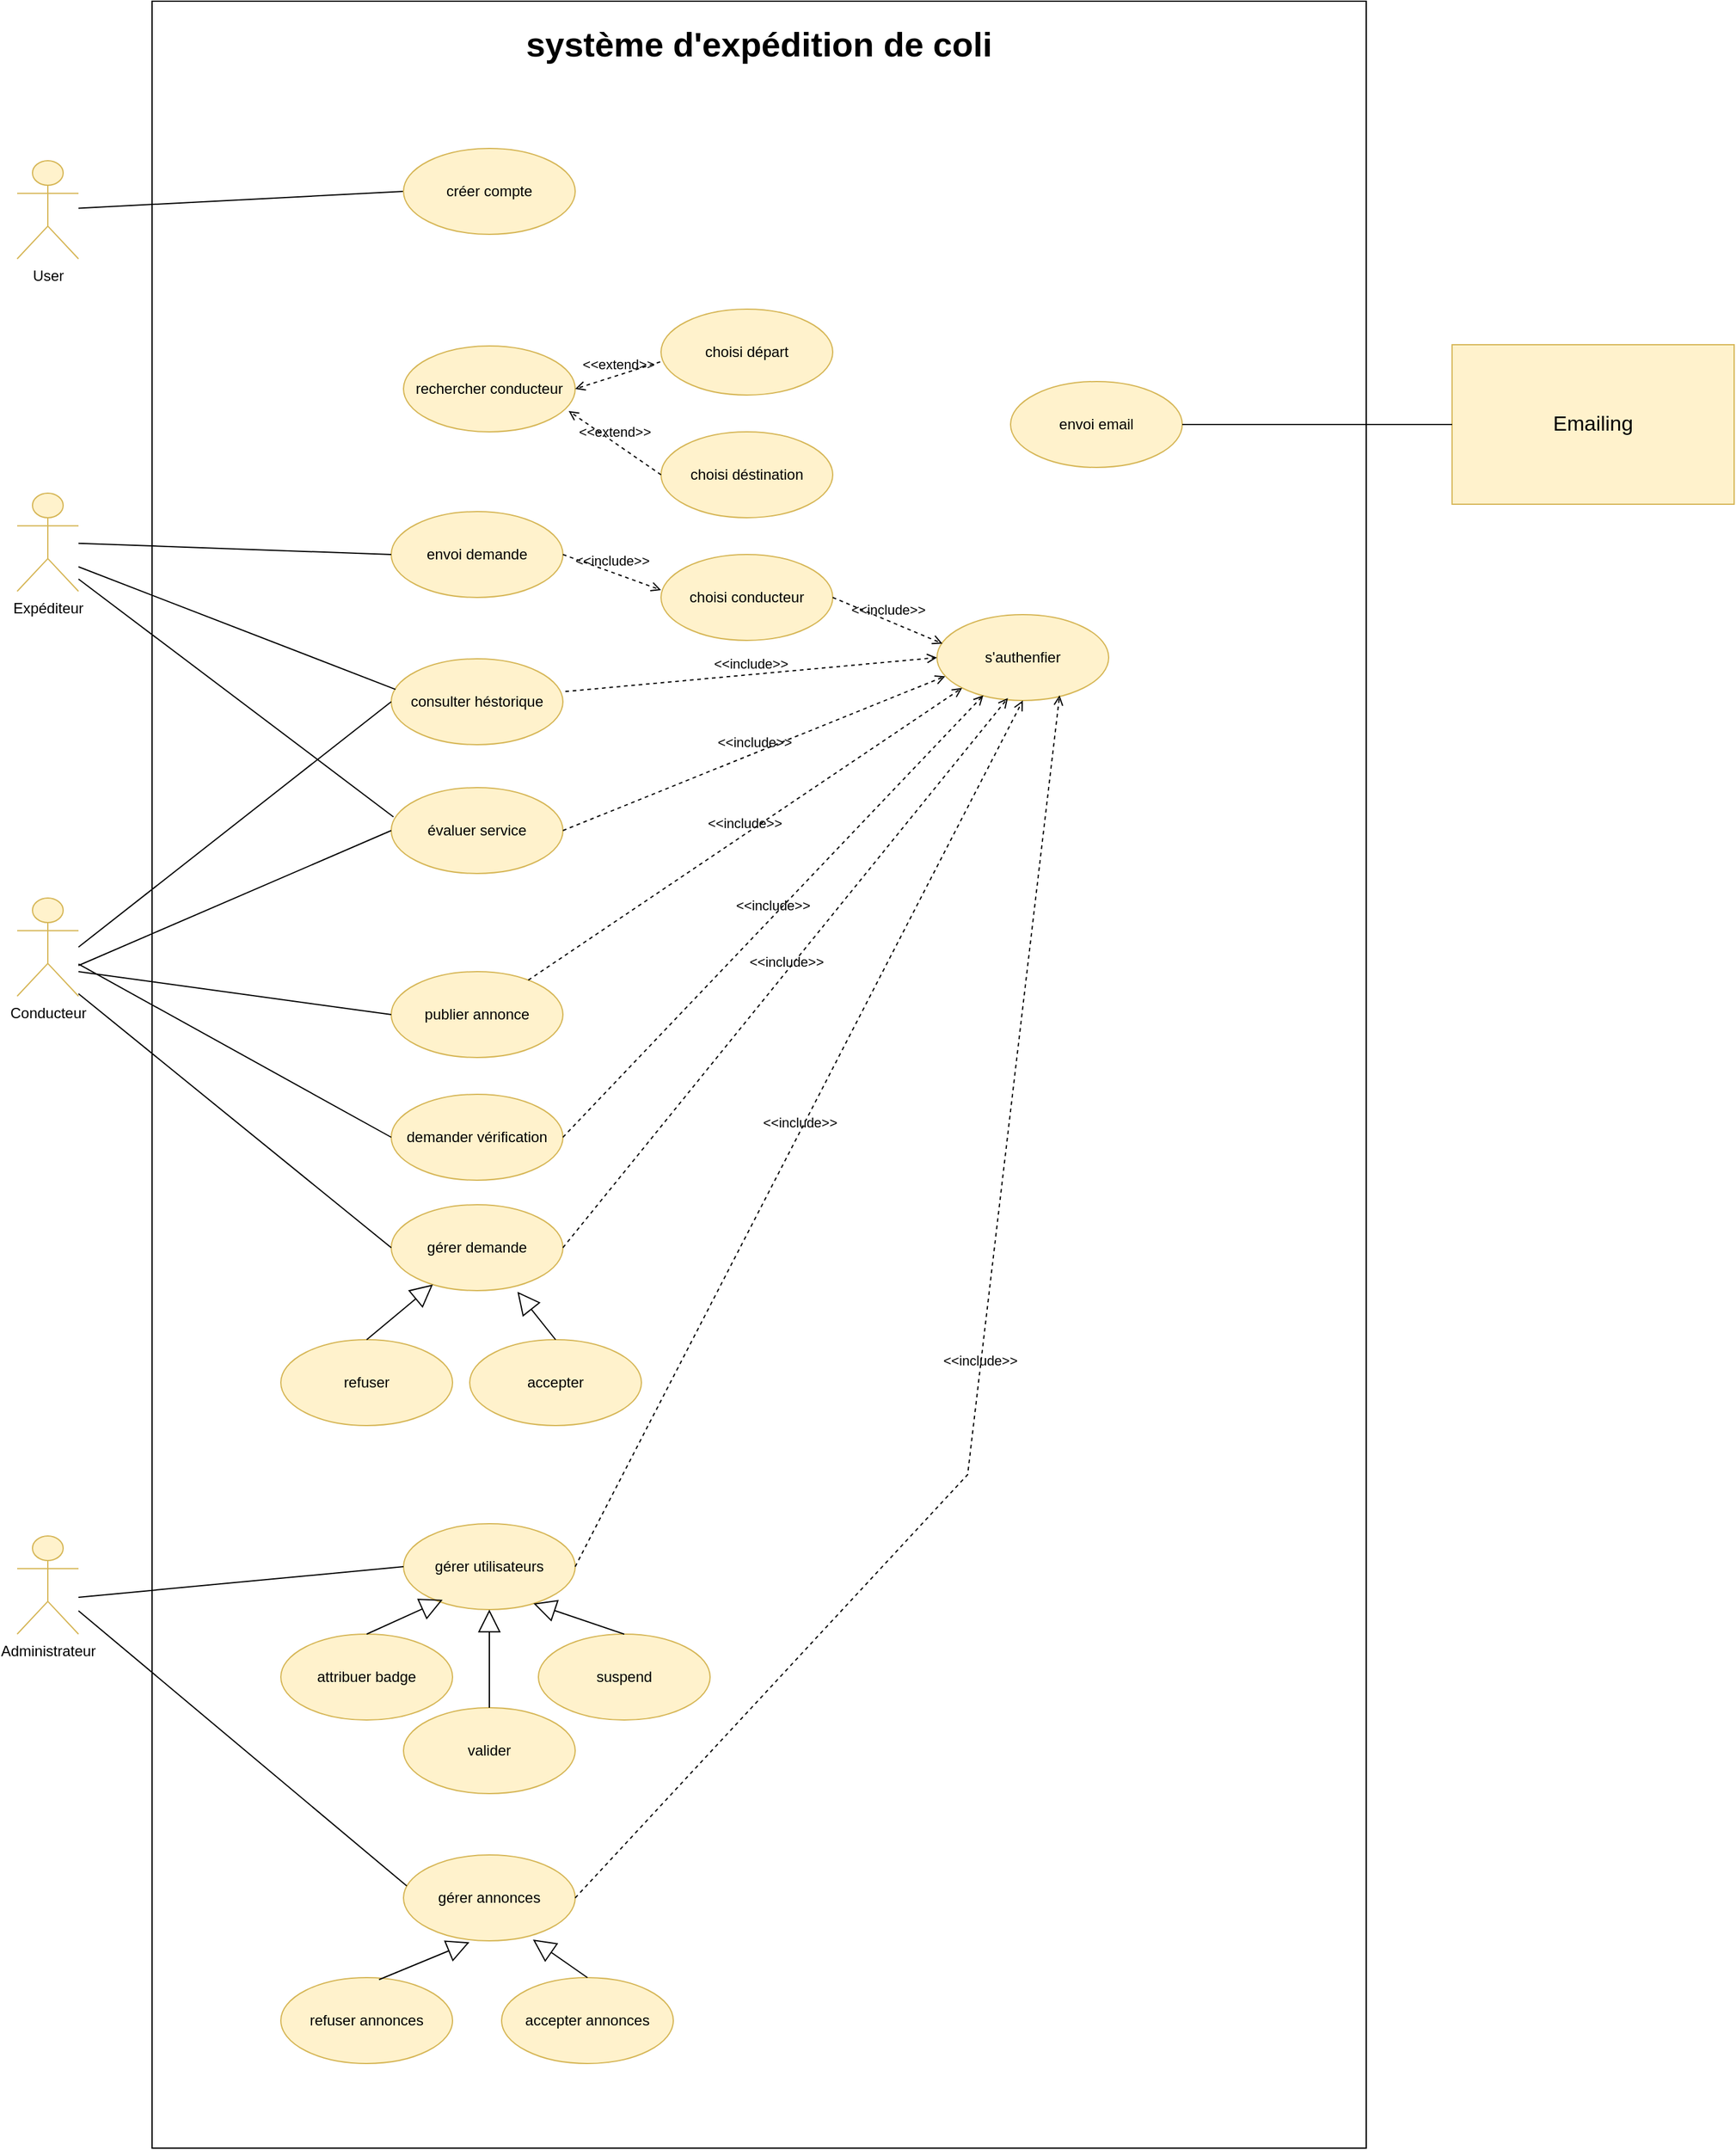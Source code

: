 <mxfile>
    <diagram name="Page-1" id="WSAhABcI5JF2Vs1vqJW0">
        <mxGraphModel dx="1240" dy="931" grid="1" gridSize="10" guides="1" tooltips="1" connect="1" arrows="1" fold="1" page="1" pageScale="1" pageWidth="827" pageHeight="1169" math="0" shadow="0">
            <root>
                <mxCell id="0"/>
                <mxCell id="1" parent="0"/>
                <mxCell id="1TnD82nlt1mtzS4LNb3S-66" value="" style="rounded=0;whiteSpace=wrap;html=1;fillColor=none;fontColor=#000000;" parent="1" vertex="1">
                    <mxGeometry x="410" y="10" width="990" height="1750" as="geometry"/>
                </mxCell>
                <mxCell id="1TnD82nlt1mtzS4LNb3S-1" value="Expéditeur" style="shape=umlActor;verticalLabelPosition=bottom;verticalAlign=top;html=1;outlineConnect=0;fillColor=#fff2cc;strokeColor=#d6b656;fontColor=#000000;" parent="1" vertex="1">
                    <mxGeometry x="300" y="411" width="50" height="80" as="geometry"/>
                </mxCell>
                <mxCell id="1TnD82nlt1mtzS4LNb3S-2" value="rechercher conducteur" style="ellipse;whiteSpace=wrap;html=1;fillColor=#fff2cc;strokeColor=#d6b656;fontColor=#000000;" parent="1" vertex="1">
                    <mxGeometry x="615" y="291" width="140" height="70" as="geometry"/>
                </mxCell>
                <mxCell id="1TnD82nlt1mtzS4LNb3S-3" value="envoi demande" style="ellipse;whiteSpace=wrap;html=1;fillColor=#fff2cc;strokeColor=#d6b656;fontColor=#000000;" parent="1" vertex="1">
                    <mxGeometry x="605" y="426" width="140" height="70" as="geometry"/>
                </mxCell>
                <mxCell id="1TnD82nlt1mtzS4LNb3S-5" value="choisi départ" style="ellipse;whiteSpace=wrap;html=1;fillColor=#fff2cc;strokeColor=#d6b656;fontColor=#000000;" parent="1" vertex="1">
                    <mxGeometry x="825" y="261" width="140" height="70" as="geometry"/>
                </mxCell>
                <mxCell id="1TnD82nlt1mtzS4LNb3S-6" value="choisi déstination" style="ellipse;whiteSpace=wrap;html=1;fillColor=#fff2cc;strokeColor=#d6b656;fontColor=#000000;" parent="1" vertex="1">
                    <mxGeometry x="825" y="361" width="140" height="70" as="geometry"/>
                </mxCell>
                <mxCell id="1TnD82nlt1mtzS4LNb3S-7" value="choisi conducteur" style="ellipse;whiteSpace=wrap;html=1;fillColor=#fff2cc;strokeColor=#d6b656;fontColor=#000000;" parent="1" vertex="1">
                    <mxGeometry x="825" y="461" width="140" height="70" as="geometry"/>
                </mxCell>
                <mxCell id="1TnD82nlt1mtzS4LNb3S-8" value="évaluer service" style="ellipse;whiteSpace=wrap;html=1;fillColor=#fff2cc;strokeColor=#d6b656;fontColor=#000000;" parent="1" vertex="1">
                    <mxGeometry x="605" y="651" width="140" height="70" as="geometry"/>
                </mxCell>
                <mxCell id="1TnD82nlt1mtzS4LNb3S-9" value="consulter héstorique" style="ellipse;whiteSpace=wrap;html=1;fillColor=#fff2cc;strokeColor=#d6b656;fontColor=#000000;" parent="1" vertex="1">
                    <mxGeometry x="605" y="546" width="140" height="70" as="geometry"/>
                </mxCell>
                <mxCell id="1TnD82nlt1mtzS4LNb3S-10" value="&amp;lt;&amp;lt;include&amp;gt;&amp;gt;" style="html=1;verticalAlign=bottom;labelBackgroundColor=none;endArrow=open;endFill=0;dashed=1;rounded=0;entryX=0;entryY=0.414;entryDx=0;entryDy=0;entryPerimeter=0;exitX=1;exitY=0.5;exitDx=0;exitDy=0;fontColor=#000000;" parent="1" source="1TnD82nlt1mtzS4LNb3S-3" target="1TnD82nlt1mtzS4LNb3S-7" edge="1">
                    <mxGeometry width="160" relative="1" as="geometry">
                        <mxPoint x="625" y="481" as="sourcePoint"/>
                        <mxPoint x="785" y="481" as="targetPoint"/>
                    </mxGeometry>
                </mxCell>
                <mxCell id="1TnD82nlt1mtzS4LNb3S-11" value="&amp;lt;&amp;lt;extend&amp;gt;&amp;gt;" style="html=1;verticalAlign=bottom;labelBackgroundColor=none;endArrow=open;endFill=0;dashed=1;rounded=0;entryX=1;entryY=0.5;entryDx=0;entryDy=0;exitX=-0.005;exitY=0.614;exitDx=0;exitDy=0;exitPerimeter=0;fontColor=#000000;" parent="1" source="1TnD82nlt1mtzS4LNb3S-5" target="1TnD82nlt1mtzS4LNb3S-2" edge="1">
                    <mxGeometry width="160" relative="1" as="geometry">
                        <mxPoint x="625" y="521" as="sourcePoint"/>
                        <mxPoint x="785" y="521" as="targetPoint"/>
                    </mxGeometry>
                </mxCell>
                <mxCell id="1TnD82nlt1mtzS4LNb3S-17" value="&amp;lt;&amp;lt;extend&amp;gt;&amp;gt;" style="html=1;verticalAlign=bottom;labelBackgroundColor=none;endArrow=open;endFill=0;dashed=1;rounded=0;entryX=0.962;entryY=0.757;entryDx=0;entryDy=0;exitX=0;exitY=0.5;exitDx=0;exitDy=0;entryPerimeter=0;fontColor=#000000;" parent="1" source="1TnD82nlt1mtzS4LNb3S-6" target="1TnD82nlt1mtzS4LNb3S-2" edge="1">
                    <mxGeometry width="160" relative="1" as="geometry">
                        <mxPoint x="824" y="314" as="sourcePoint"/>
                        <mxPoint x="765" y="336" as="targetPoint"/>
                    </mxGeometry>
                </mxCell>
                <mxCell id="1TnD82nlt1mtzS4LNb3S-18" value="s'authenfier" style="ellipse;whiteSpace=wrap;html=1;fillColor=#fff2cc;strokeColor=#d6b656;fontColor=#000000;" parent="1" vertex="1">
                    <mxGeometry x="1050" y="510" width="140" height="70" as="geometry"/>
                </mxCell>
                <mxCell id="1TnD82nlt1mtzS4LNb3S-19" value="&amp;lt;&amp;lt;include&amp;gt;&amp;gt;" style="html=1;verticalAlign=bottom;labelBackgroundColor=none;endArrow=open;endFill=0;dashed=1;rounded=0;exitX=1.014;exitY=0.381;exitDx=0;exitDy=0;exitPerimeter=0;entryX=0;entryY=0.5;entryDx=0;entryDy=0;fontColor=#000000;" parent="1" source="1TnD82nlt1mtzS4LNb3S-9" target="1TnD82nlt1mtzS4LNb3S-18" edge="1">
                    <mxGeometry width="160" relative="1" as="geometry">
                        <mxPoint x="755" y="471" as="sourcePoint"/>
                        <mxPoint x="1045.729" y="551.038" as="targetPoint"/>
                    </mxGeometry>
                </mxCell>
                <mxCell id="1TnD82nlt1mtzS4LNb3S-20" value="&amp;lt;&amp;lt;include&amp;gt;&amp;gt;" style="html=1;verticalAlign=bottom;labelBackgroundColor=none;endArrow=open;endFill=0;dashed=1;rounded=0;exitX=1;exitY=0.5;exitDx=0;exitDy=0;entryX=0.048;entryY=0.717;entryDx=0;entryDy=0;entryPerimeter=0;fontColor=#000000;" parent="1" source="1TnD82nlt1mtzS4LNb3S-8" target="1TnD82nlt1mtzS4LNb3S-18" edge="1">
                    <mxGeometry width="160" relative="1" as="geometry">
                        <mxPoint x="777" y="583" as="sourcePoint"/>
                        <mxPoint x="1054.8" y="566.44" as="targetPoint"/>
                    </mxGeometry>
                </mxCell>
                <mxCell id="1TnD82nlt1mtzS4LNb3S-21" value="&amp;lt;&amp;lt;include&amp;gt;&amp;gt;" style="html=1;verticalAlign=bottom;labelBackgroundColor=none;endArrow=open;endFill=0;dashed=1;rounded=0;exitX=1;exitY=0.5;exitDx=0;exitDy=0;entryX=0.032;entryY=0.337;entryDx=0;entryDy=0;entryPerimeter=0;fontColor=#000000;" parent="1" source="1TnD82nlt1mtzS4LNb3S-7" target="1TnD82nlt1mtzS4LNb3S-18" edge="1">
                    <mxGeometry width="160" relative="1" as="geometry">
                        <mxPoint x="777" y="583" as="sourcePoint"/>
                        <mxPoint x="1070" y="533" as="targetPoint"/>
                    </mxGeometry>
                </mxCell>
                <mxCell id="1TnD82nlt1mtzS4LNb3S-23" value="Conducteur" style="shape=umlActor;verticalLabelPosition=bottom;verticalAlign=top;html=1;outlineConnect=0;fillColor=#fff2cc;strokeColor=#d6b656;fontColor=#000000;" parent="1" vertex="1">
                    <mxGeometry x="300" y="741" width="50" height="80" as="geometry"/>
                </mxCell>
                <mxCell id="1TnD82nlt1mtzS4LNb3S-25" value="publier annonce" style="ellipse;whiteSpace=wrap;html=1;fillColor=#fff2cc;strokeColor=#d6b656;fontColor=#000000;" parent="1" vertex="1">
                    <mxGeometry x="605" y="801" width="140" height="70" as="geometry"/>
                </mxCell>
                <mxCell id="1TnD82nlt1mtzS4LNb3S-28" value="gérer demande" style="ellipse;whiteSpace=wrap;html=1;fillColor=#fff2cc;strokeColor=#d6b656;fontColor=#000000;" parent="1" vertex="1">
                    <mxGeometry x="605" y="991" width="140" height="70" as="geometry"/>
                </mxCell>
                <mxCell id="1TnD82nlt1mtzS4LNb3S-29" value="accepter" style="ellipse;whiteSpace=wrap;html=1;fillColor=#fff2cc;strokeColor=#d6b656;fontColor=#000000;" parent="1" vertex="1">
                    <mxGeometry x="669" y="1101" width="140" height="70" as="geometry"/>
                </mxCell>
                <mxCell id="1TnD82nlt1mtzS4LNb3S-30" value="refuser" style="ellipse;whiteSpace=wrap;html=1;fillColor=#fff2cc;strokeColor=#d6b656;fontColor=#000000;" parent="1" vertex="1">
                    <mxGeometry x="515" y="1101" width="140" height="70" as="geometry"/>
                </mxCell>
                <mxCell id="1TnD82nlt1mtzS4LNb3S-31" value="" style="endArrow=block;endSize=16;endFill=0;html=1;rounded=0;entryX=0.735;entryY=1.014;entryDx=0;entryDy=0;exitX=0.5;exitY=0;exitDx=0;exitDy=0;entryPerimeter=0;fontColor=#000000;" parent="1" source="1TnD82nlt1mtzS4LNb3S-29" target="1TnD82nlt1mtzS4LNb3S-28" edge="1">
                    <mxGeometry width="160" relative="1" as="geometry">
                        <mxPoint x="545" y="1161" as="sourcePoint"/>
                        <mxPoint x="705" y="1161" as="targetPoint"/>
                    </mxGeometry>
                </mxCell>
                <mxCell id="1TnD82nlt1mtzS4LNb3S-32" value="" style="endArrow=block;endSize=16;endFill=0;html=1;rounded=0;exitX=0.5;exitY=0;exitDx=0;exitDy=0;fontColor=#000000;" parent="1" source="1TnD82nlt1mtzS4LNb3S-30" target="1TnD82nlt1mtzS4LNb3S-28" edge="1">
                    <mxGeometry width="160" relative="1" as="geometry">
                        <mxPoint x="845" y="1056" as="sourcePoint"/>
                        <mxPoint x="776" y="1048" as="targetPoint"/>
                    </mxGeometry>
                </mxCell>
                <mxCell id="1TnD82nlt1mtzS4LNb3S-33" value="&amp;lt;&amp;lt;include&amp;gt;&amp;gt;" style="html=1;verticalAlign=bottom;labelBackgroundColor=none;endArrow=open;endFill=0;dashed=1;rounded=0;entryX=0;entryY=1;entryDx=0;entryDy=0;fontColor=#000000;" parent="1" source="1TnD82nlt1mtzS4LNb3S-25" target="1TnD82nlt1mtzS4LNb3S-18" edge="1">
                    <mxGeometry width="160" relative="1" as="geometry">
                        <mxPoint x="755" y="866" as="sourcePoint"/>
                        <mxPoint x="1081.4" y="579.81" as="targetPoint"/>
                    </mxGeometry>
                </mxCell>
                <mxCell id="1TnD82nlt1mtzS4LNb3S-34" value="demander vérification" style="ellipse;whiteSpace=wrap;html=1;fillColor=#fff2cc;strokeColor=#d6b656;fontColor=#000000;" parent="1" vertex="1">
                    <mxGeometry x="605" y="901" width="140" height="70" as="geometry"/>
                </mxCell>
                <mxCell id="1TnD82nlt1mtzS4LNb3S-35" value="" style="endArrow=none;html=1;rounded=0;entryX=0;entryY=0.5;entryDx=0;entryDy=0;fontColor=#000000;" parent="1" target="1TnD82nlt1mtzS4LNb3S-25" edge="1">
                    <mxGeometry width="50" height="50" relative="1" as="geometry">
                        <mxPoint x="350" y="801" as="sourcePoint"/>
                        <mxPoint x="710" y="891" as="targetPoint"/>
                    </mxGeometry>
                </mxCell>
                <mxCell id="1TnD82nlt1mtzS4LNb3S-36" value="" style="endArrow=none;html=1;rounded=0;entryX=0;entryY=0.5;entryDx=0;entryDy=0;fontColor=#000000;" parent="1" target="1TnD82nlt1mtzS4LNb3S-8" edge="1">
                    <mxGeometry width="50" height="50" relative="1" as="geometry">
                        <mxPoint x="350" y="796" as="sourcePoint"/>
                        <mxPoint x="510" y="846" as="targetPoint"/>
                    </mxGeometry>
                </mxCell>
                <mxCell id="1TnD82nlt1mtzS4LNb3S-37" value="" style="endArrow=none;html=1;rounded=0;entryX=0;entryY=0.5;entryDx=0;entryDy=0;fontColor=#000000;" parent="1" target="1TnD82nlt1mtzS4LNb3S-9" edge="1">
                    <mxGeometry width="50" height="50" relative="1" as="geometry">
                        <mxPoint x="350" y="781" as="sourcePoint"/>
                        <mxPoint x="510" y="711" as="targetPoint"/>
                    </mxGeometry>
                </mxCell>
                <mxCell id="1TnD82nlt1mtzS4LNb3S-38" value="" style="endArrow=none;html=1;rounded=0;entryX=0;entryY=0.5;entryDx=0;entryDy=0;fontColor=#000000;" parent="1" source="1TnD82nlt1mtzS4LNb3S-23" target="1TnD82nlt1mtzS4LNb3S-34" edge="1">
                    <mxGeometry width="50" height="50" relative="1" as="geometry">
                        <mxPoint x="350" y="821" as="sourcePoint"/>
                        <mxPoint x="510" y="711" as="targetPoint"/>
                    </mxGeometry>
                </mxCell>
                <mxCell id="1TnD82nlt1mtzS4LNb3S-39" value="" style="endArrow=none;html=1;rounded=0;entryX=0;entryY=0.5;entryDx=0;entryDy=0;fontColor=#000000;" parent="1" target="1TnD82nlt1mtzS4LNb3S-28" edge="1">
                    <mxGeometry width="50" height="50" relative="1" as="geometry">
                        <mxPoint x="350" y="819" as="sourcePoint"/>
                        <mxPoint x="510" y="946" as="targetPoint"/>
                    </mxGeometry>
                </mxCell>
                <mxCell id="1TnD82nlt1mtzS4LNb3S-40" value="" style="endArrow=none;html=1;rounded=0;entryX=0;entryY=0.5;entryDx=0;entryDy=0;fontColor=#000000;" parent="1" source="1TnD82nlt1mtzS4LNb3S-1" target="1TnD82nlt1mtzS4LNb3S-3" edge="1">
                    <mxGeometry width="50" height="50" relative="1" as="geometry">
                        <mxPoint x="360" y="791" as="sourcePoint"/>
                        <mxPoint x="510" y="591" as="targetPoint"/>
                    </mxGeometry>
                </mxCell>
                <mxCell id="1TnD82nlt1mtzS4LNb3S-41" value="" style="endArrow=none;html=1;rounded=0;entryX=0.025;entryY=0.356;entryDx=0;entryDy=0;entryPerimeter=0;fontColor=#000000;" parent="1" target="1TnD82nlt1mtzS4LNb3S-9" edge="1">
                    <mxGeometry width="50" height="50" relative="1" as="geometry">
                        <mxPoint x="350" y="471" as="sourcePoint"/>
                        <mxPoint x="510" y="471" as="targetPoint"/>
                    </mxGeometry>
                </mxCell>
                <mxCell id="1TnD82nlt1mtzS4LNb3S-42" value="" style="endArrow=none;html=1;rounded=0;entryX=0.013;entryY=0.341;entryDx=0;entryDy=0;entryPerimeter=0;fontColor=#000000;" parent="1" target="1TnD82nlt1mtzS4LNb3S-8" edge="1">
                    <mxGeometry width="50" height="50" relative="1" as="geometry">
                        <mxPoint x="350" y="481" as="sourcePoint"/>
                        <mxPoint x="510" y="581" as="targetPoint"/>
                    </mxGeometry>
                </mxCell>
                <mxCell id="1TnD82nlt1mtzS4LNb3S-43" value="" style="endArrow=none;html=1;rounded=0;entryX=0;entryY=0.5;entryDx=0;entryDy=0;fontColor=#000000;" parent="1" source="1TnD82nlt1mtzS4LNb3S-69" target="1TnD82nlt1mtzS4LNb3S-70" edge="1">
                    <mxGeometry width="50" height="50" relative="1" as="geometry">
                        <mxPoint x="360" y="440" as="sourcePoint"/>
                        <mxPoint x="510" y="440" as="targetPoint"/>
                    </mxGeometry>
                </mxCell>
                <mxCell id="1TnD82nlt1mtzS4LNb3S-44" value="&amp;lt;&amp;lt;include&amp;gt;&amp;gt;" style="html=1;verticalAlign=bottom;labelBackgroundColor=none;endArrow=open;endFill=0;dashed=1;rounded=0;entryX=0.27;entryY=0.94;entryDx=0;entryDy=0;entryPerimeter=0;exitX=1;exitY=0.5;exitDx=0;exitDy=0;fontColor=#000000;" parent="1" source="1TnD82nlt1mtzS4LNb3S-34" target="1TnD82nlt1mtzS4LNb3S-18" edge="1">
                    <mxGeometry width="160" relative="1" as="geometry">
                        <mxPoint x="729" y="819" as="sourcePoint"/>
                        <mxPoint x="1105.06" y="581" as="targetPoint"/>
                    </mxGeometry>
                </mxCell>
                <mxCell id="1TnD82nlt1mtzS4LNb3S-45" value="&amp;lt;&amp;lt;include&amp;gt;&amp;gt;" style="html=1;verticalAlign=bottom;labelBackgroundColor=none;endArrow=open;endFill=0;dashed=1;rounded=0;entryX=0.413;entryY=0.971;entryDx=0;entryDy=0;entryPerimeter=0;exitX=1;exitY=0.5;exitDx=0;exitDy=0;fontColor=#000000;" parent="1" source="1TnD82nlt1mtzS4LNb3S-28" target="1TnD82nlt1mtzS4LNb3S-18" edge="1">
                    <mxGeometry width="160" relative="1" as="geometry">
                        <mxPoint x="755" y="946" as="sourcePoint"/>
                        <mxPoint x="1128.02" y="579.81" as="targetPoint"/>
                    </mxGeometry>
                </mxCell>
                <mxCell id="1TnD82nlt1mtzS4LNb3S-46" value="Administrateur" style="shape=umlActor;verticalLabelPosition=bottom;verticalAlign=top;html=1;outlineConnect=0;fillColor=#fff2cc;strokeColor=#d6b656;fontColor=#000000;" parent="1" vertex="1">
                    <mxGeometry x="300" y="1261" width="50" height="80" as="geometry"/>
                </mxCell>
                <mxCell id="1TnD82nlt1mtzS4LNb3S-47" value="gérer utilisateurs" style="ellipse;whiteSpace=wrap;html=1;fillColor=#fff2cc;strokeColor=#d6b656;fontColor=#000000;" parent="1" vertex="1">
                    <mxGeometry x="615" y="1251" width="140" height="70" as="geometry"/>
                </mxCell>
                <mxCell id="1TnD82nlt1mtzS4LNb3S-48" value="valider" style="ellipse;whiteSpace=wrap;html=1;fillColor=#fff2cc;strokeColor=#d6b656;fontColor=#000000;" parent="1" vertex="1">
                    <mxGeometry x="615" y="1401" width="140" height="70" as="geometry"/>
                </mxCell>
                <mxCell id="1TnD82nlt1mtzS4LNb3S-49" value="attribuer badge" style="ellipse;whiteSpace=wrap;html=1;fillColor=#fff2cc;strokeColor=#d6b656;fontColor=#000000;" parent="1" vertex="1">
                    <mxGeometry x="515" y="1341" width="140" height="70" as="geometry"/>
                </mxCell>
                <mxCell id="1TnD82nlt1mtzS4LNb3S-50" value="suspend" style="ellipse;whiteSpace=wrap;html=1;fillColor=#fff2cc;strokeColor=#d6b656;fontColor=#000000;" parent="1" vertex="1">
                    <mxGeometry x="725" y="1341" width="140" height="70" as="geometry"/>
                </mxCell>
                <mxCell id="1TnD82nlt1mtzS4LNb3S-52" value="" style="endArrow=block;endSize=16;endFill=0;html=1;rounded=0;entryX=0.757;entryY=0.928;entryDx=0;entryDy=0;exitX=0.5;exitY=0;exitDx=0;exitDy=0;entryPerimeter=0;fontColor=#000000;" parent="1" source="1TnD82nlt1mtzS4LNb3S-50" target="1TnD82nlt1mtzS4LNb3S-47" edge="1">
                    <mxGeometry width="160" relative="1" as="geometry">
                        <mxPoint x="749" y="1111" as="sourcePoint"/>
                        <mxPoint x="718" y="1072" as="targetPoint"/>
                    </mxGeometry>
                </mxCell>
                <mxCell id="1TnD82nlt1mtzS4LNb3S-53" value="" style="endArrow=block;endSize=16;endFill=0;html=1;rounded=0;entryX=0.228;entryY=0.885;entryDx=0;entryDy=0;exitX=0.5;exitY=0;exitDx=0;exitDy=0;entryPerimeter=0;fontColor=#000000;" parent="1" source="1TnD82nlt1mtzS4LNb3S-49" target="1TnD82nlt1mtzS4LNb3S-47" edge="1">
                    <mxGeometry width="160" relative="1" as="geometry">
                        <mxPoint x="805" y="1371" as="sourcePoint"/>
                        <mxPoint x="706" y="1330" as="targetPoint"/>
                    </mxGeometry>
                </mxCell>
                <mxCell id="1TnD82nlt1mtzS4LNb3S-54" value="" style="endArrow=block;endSize=16;endFill=0;html=1;rounded=0;entryX=0.5;entryY=1;entryDx=0;entryDy=0;exitX=0.5;exitY=0;exitDx=0;exitDy=0;fontColor=#000000;" parent="1" source="1TnD82nlt1mtzS4LNb3S-48" target="1TnD82nlt1mtzS4LNb3S-47" edge="1">
                    <mxGeometry width="160" relative="1" as="geometry">
                        <mxPoint x="595" y="1371" as="sourcePoint"/>
                        <mxPoint x="679" y="1333" as="targetPoint"/>
                    </mxGeometry>
                </mxCell>
                <mxCell id="1TnD82nlt1mtzS4LNb3S-55" value="gérer annonces" style="ellipse;whiteSpace=wrap;html=1;fillColor=#fff2cc;strokeColor=#d6b656;fontColor=#000000;" parent="1" vertex="1">
                    <mxGeometry x="615" y="1521" width="140" height="70" as="geometry"/>
                </mxCell>
                <mxCell id="1TnD82nlt1mtzS4LNb3S-56" value="accepter annonces" style="ellipse;whiteSpace=wrap;html=1;fillColor=#fff2cc;strokeColor=#d6b656;fontColor=#000000;" parent="1" vertex="1">
                    <mxGeometry x="695" y="1621" width="140" height="70" as="geometry"/>
                </mxCell>
                <mxCell id="1TnD82nlt1mtzS4LNb3S-57" value="refuser annonces" style="ellipse;whiteSpace=wrap;html=1;fillColor=#fff2cc;strokeColor=#d6b656;fontColor=#000000;" parent="1" vertex="1">
                    <mxGeometry x="515" y="1621" width="140" height="70" as="geometry"/>
                </mxCell>
                <mxCell id="1TnD82nlt1mtzS4LNb3S-58" value="" style="endArrow=block;endSize=16;endFill=0;html=1;rounded=0;entryX=0.754;entryY=0.986;entryDx=0;entryDy=0;exitX=0.5;exitY=0;exitDx=0;exitDy=0;entryPerimeter=0;fontColor=#000000;" parent="1" source="1TnD82nlt1mtzS4LNb3S-56" target="1TnD82nlt1mtzS4LNb3S-55" edge="1">
                    <mxGeometry width="160" relative="1" as="geometry">
                        <mxPoint x="715" y="1661" as="sourcePoint"/>
                        <mxPoint x="715" y="1581" as="targetPoint"/>
                    </mxGeometry>
                </mxCell>
                <mxCell id="1TnD82nlt1mtzS4LNb3S-59" value="" style="endArrow=block;endSize=16;endFill=0;html=1;rounded=0;entryX=0.384;entryY=1.017;entryDx=0;entryDy=0;exitX=0.572;exitY=0.023;exitDx=0;exitDy=0;entryPerimeter=0;exitPerimeter=0;fontColor=#000000;" parent="1" source="1TnD82nlt1mtzS4LNb3S-57" target="1TnD82nlt1mtzS4LNb3S-55" edge="1">
                    <mxGeometry width="160" relative="1" as="geometry">
                        <mxPoint x="775" y="1631" as="sourcePoint"/>
                        <mxPoint x="721" y="1600" as="targetPoint"/>
                    </mxGeometry>
                </mxCell>
                <mxCell id="1TnD82nlt1mtzS4LNb3S-61" value="" style="endArrow=none;html=1;rounded=0;entryX=0;entryY=0.5;entryDx=0;entryDy=0;fontColor=#000000;" parent="1" target="1TnD82nlt1mtzS4LNb3S-47" edge="1">
                    <mxGeometry width="50" height="50" relative="1" as="geometry">
                        <mxPoint x="350" y="1311" as="sourcePoint"/>
                        <mxPoint x="480" y="1258" as="targetPoint"/>
                    </mxGeometry>
                </mxCell>
                <mxCell id="1TnD82nlt1mtzS4LNb3S-62" value="" style="endArrow=none;html=1;rounded=0;entryX=0.019;entryY=0.361;entryDx=0;entryDy=0;entryPerimeter=0;fontColor=#000000;" parent="1" source="1TnD82nlt1mtzS4LNb3S-46" target="1TnD82nlt1mtzS4LNb3S-55" edge="1">
                    <mxGeometry width="50" height="50" relative="1" as="geometry">
                        <mxPoint x="350" y="1321" as="sourcePoint"/>
                        <mxPoint x="520" y="1296" as="targetPoint"/>
                    </mxGeometry>
                </mxCell>
                <mxCell id="1TnD82nlt1mtzS4LNb3S-63" value="&amp;lt;&amp;lt;include&amp;gt;&amp;gt;" style="html=1;verticalAlign=bottom;labelBackgroundColor=none;endArrow=open;endFill=0;dashed=1;rounded=0;entryX=0.5;entryY=1;entryDx=0;entryDy=0;exitX=1;exitY=0.5;exitDx=0;exitDy=0;fontColor=#000000;" parent="1" source="1TnD82nlt1mtzS4LNb3S-47" target="1TnD82nlt1mtzS4LNb3S-18" edge="1">
                    <mxGeometry width="160" relative="1" as="geometry">
                        <mxPoint x="755" y="1036" as="sourcePoint"/>
                        <mxPoint x="1144.96" y="581" as="targetPoint"/>
                    </mxGeometry>
                </mxCell>
                <mxCell id="1TnD82nlt1mtzS4LNb3S-64" value="&amp;lt;&amp;lt;include&amp;gt;&amp;gt;" style="html=1;verticalAlign=bottom;labelBackgroundColor=none;endArrow=open;endFill=0;dashed=1;rounded=0;entryX=0.714;entryY=0.94;entryDx=0;entryDy=0;exitX=1;exitY=0.5;exitDx=0;exitDy=0;entryPerimeter=0;fontColor=#000000;" parent="1" source="1TnD82nlt1mtzS4LNb3S-55" target="1TnD82nlt1mtzS4LNb3S-18" edge="1">
                    <mxGeometry width="160" relative="1" as="geometry">
                        <mxPoint x="825" y="1591" as="sourcePoint"/>
                        <mxPoint x="1164.497" y="570.749" as="targetPoint"/>
                        <Array as="points">
                            <mxPoint x="1075" y="1211"/>
                        </Array>
                    </mxGeometry>
                </mxCell>
                <mxCell id="1TnD82nlt1mtzS4LNb3S-68" value="système d'expédition de coli" style="text;html=1;align=center;verticalAlign=middle;whiteSpace=wrap;rounded=0;fontSize=28;fontStyle=1;fontColor=#000000;" parent="1" vertex="1">
                    <mxGeometry x="655" y="30" width="500" height="30" as="geometry"/>
                </mxCell>
                <mxCell id="1TnD82nlt1mtzS4LNb3S-69" value="User" style="shape=umlActor;verticalLabelPosition=bottom;verticalAlign=top;html=1;outlineConnect=0;fillColor=#fff2cc;strokeColor=#d6b656;fontColor=#000000;" parent="1" vertex="1">
                    <mxGeometry x="300" y="140" width="50" height="80" as="geometry"/>
                </mxCell>
                <mxCell id="1TnD82nlt1mtzS4LNb3S-70" value="&lt;font&gt;créer compte&lt;/font&gt;" style="ellipse;whiteSpace=wrap;html=1;fillColor=#fff2cc;strokeColor=#d6b656;fontColor=#000000;" parent="1" vertex="1">
                    <mxGeometry x="615" y="130" width="140" height="70" as="geometry"/>
                </mxCell>
                <mxCell id="1TnD82nlt1mtzS4LNb3S-71" value="&lt;font style=&quot;font-size: 17px;&quot;&gt;Emailing&lt;/font&gt;" style="rounded=0;whiteSpace=wrap;html=1;fillColor=#fff2cc;strokeColor=#d6b656;fontColor=#000000;" parent="1" vertex="1">
                    <mxGeometry x="1470" y="290" width="230" height="130" as="geometry"/>
                </mxCell>
                <mxCell id="1TnD82nlt1mtzS4LNb3S-72" value="envoi email" style="ellipse;whiteSpace=wrap;html=1;fillColor=#fff2cc;strokeColor=#d6b656;fontColor=#000000;" parent="1" vertex="1">
                    <mxGeometry x="1110" y="320" width="140" height="70" as="geometry"/>
                </mxCell>
                <mxCell id="1TnD82nlt1mtzS4LNb3S-73" value="" style="endArrow=none;html=1;rounded=0;entryX=0;entryY=0.5;entryDx=0;entryDy=0;exitX=1;exitY=0.5;exitDx=0;exitDy=0;fontColor=#000000;" parent="1" source="1TnD82nlt1mtzS4LNb3S-72" target="1TnD82nlt1mtzS4LNb3S-71" edge="1">
                    <mxGeometry width="50" height="50" relative="1" as="geometry">
                        <mxPoint x="1190" y="361" as="sourcePoint"/>
                        <mxPoint x="1455" y="347" as="targetPoint"/>
                    </mxGeometry>
                </mxCell>
            </root>
        </mxGraphModel>
    </diagram>
</mxfile>